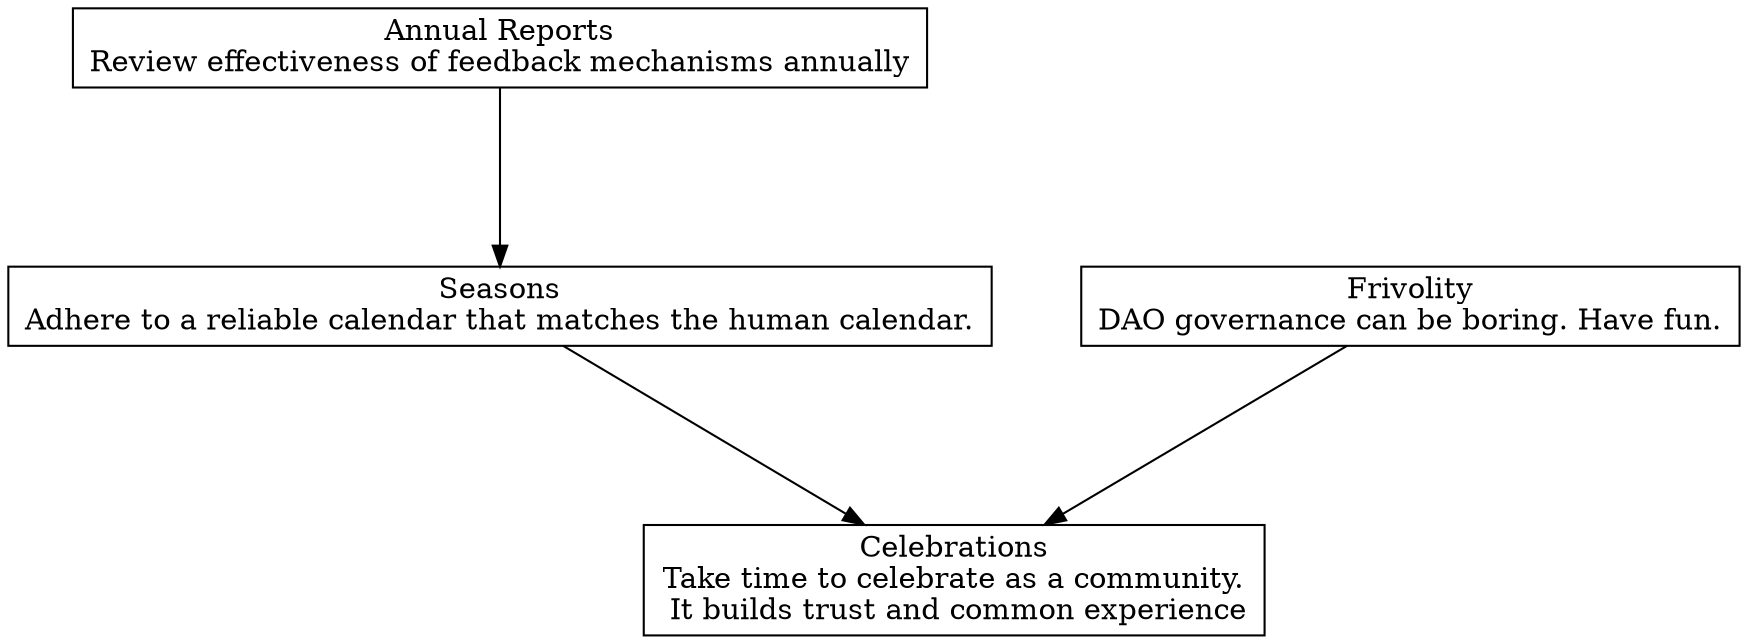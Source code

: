 digraph "" {
	graph [nodesep=0.6,
		rankdir=TB,
		ranksep=1.2
	];
	node [label="\N",
		shape=box
	];
	Celebrations	[label="Celebrations\nTake time to celebrate as a community.\n It builds trust and common experience"];
	Seasons	[label="Seasons\nAdhere to a reliable calendar that matches the human calendar.\n"];
	Seasons -> Celebrations;
	Frivolity	[label="Frivolity\nDAO governance can be boring. Have fun.\n"];
	Frivolity -> Celebrations;
	"Annual Reports"	[label="Annual Reports\nReview effectiveness of feedback mechanisms annually"];
	"Annual Reports" -> Seasons;
}
